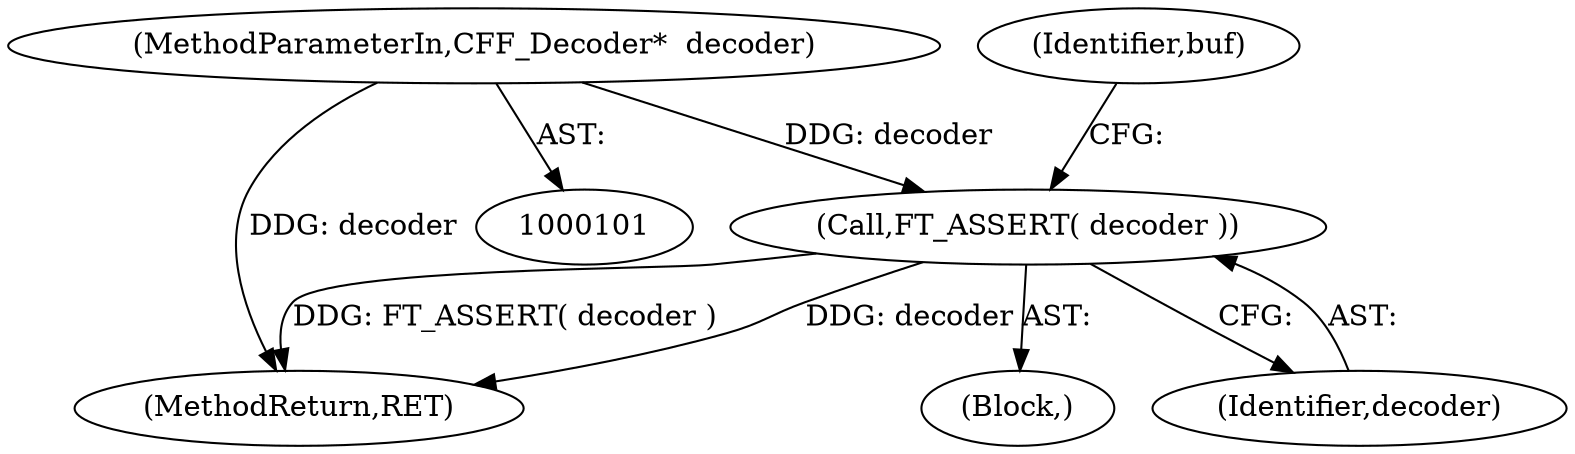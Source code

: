 digraph "0_savannah_135c3faebb96f8f550bd4f318716f2e1e095a969@pointer" {
"1000102" [label="(MethodParameterIn,CFF_Decoder*  decoder)"];
"1000106" [label="(Call,FT_ASSERT( decoder ))"];
"1000151" [label="(MethodReturn,RET)"];
"1000106" [label="(Call,FT_ASSERT( decoder ))"];
"1000105" [label="(Block,)"];
"1000109" [label="(Identifier,buf)"];
"1000107" [label="(Identifier,decoder)"];
"1000102" [label="(MethodParameterIn,CFF_Decoder*  decoder)"];
"1000102" -> "1000101"  [label="AST: "];
"1000102" -> "1000151"  [label="DDG: decoder"];
"1000102" -> "1000106"  [label="DDG: decoder"];
"1000106" -> "1000105"  [label="AST: "];
"1000106" -> "1000107"  [label="CFG: "];
"1000107" -> "1000106"  [label="AST: "];
"1000109" -> "1000106"  [label="CFG: "];
"1000106" -> "1000151"  [label="DDG: decoder"];
"1000106" -> "1000151"  [label="DDG: FT_ASSERT( decoder )"];
}
